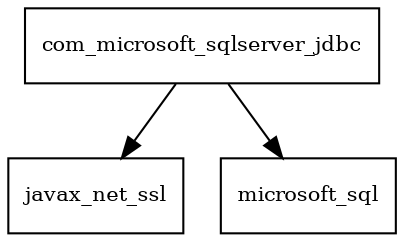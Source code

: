 digraph sqljdbc4_package_dependencies {
  node [shape = box, fontsize=10.0];
  com_microsoft_sqlserver_jdbc -> javax_net_ssl;
  com_microsoft_sqlserver_jdbc -> microsoft_sql;
}
